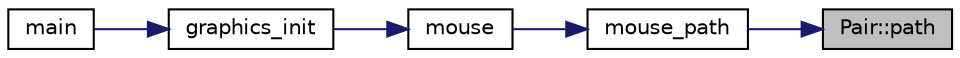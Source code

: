 digraph "Pair::path"
{
 // LATEX_PDF_SIZE
  edge [fontname="Helvetica",fontsize="10",labelfontname="Helvetica",labelfontsize="10"];
  node [fontname="Helvetica",fontsize="10",shape=record];
  rankdir="RL";
  Node1 [label="Pair::path",height=0.2,width=0.4,color="black", fillcolor="grey75", style="filled", fontcolor="black",tooltip=" "];
  Node1 -> Node2 [dir="back",color="midnightblue",fontsize="10",style="solid",fontname="Helvetica"];
  Node2 [label="mouse_path",height=0.2,width=0.4,color="black", fillcolor="white", style="filled",URL="$de/dea/plot_8_c.html#a9dfcfeac9a4ff6a970e4f0aa6b79400a",tooltip=" "];
  Node2 -> Node3 [dir="back",color="midnightblue",fontsize="10",style="solid",fontname="Helvetica"];
  Node3 [label="mouse",height=0.2,width=0.4,color="black", fillcolor="white", style="filled",URL="$de/dea/plot_8_c.html#a0ca45b4cc7e4ec8cea0196b9401be459",tooltip=" "];
  Node3 -> Node4 [dir="back",color="midnightblue",fontsize="10",style="solid",fontname="Helvetica"];
  Node4 [label="graphics_init",height=0.2,width=0.4,color="black", fillcolor="white", style="filled",URL="$de/dea/plot_8_c.html#a847d6a7fbc77c4a90f8501f03bc508c2",tooltip=" "];
  Node4 -> Node5 [dir="back",color="midnightblue",fontsize="10",style="solid",fontname="Helvetica"];
  Node5 [label="main",height=0.2,width=0.4,color="black", fillcolor="white", style="filled",URL="$d5/db2/hipair_8_c.html#a0ddf1224851353fc92bfbff6f499fa97",tooltip=" "];
}
